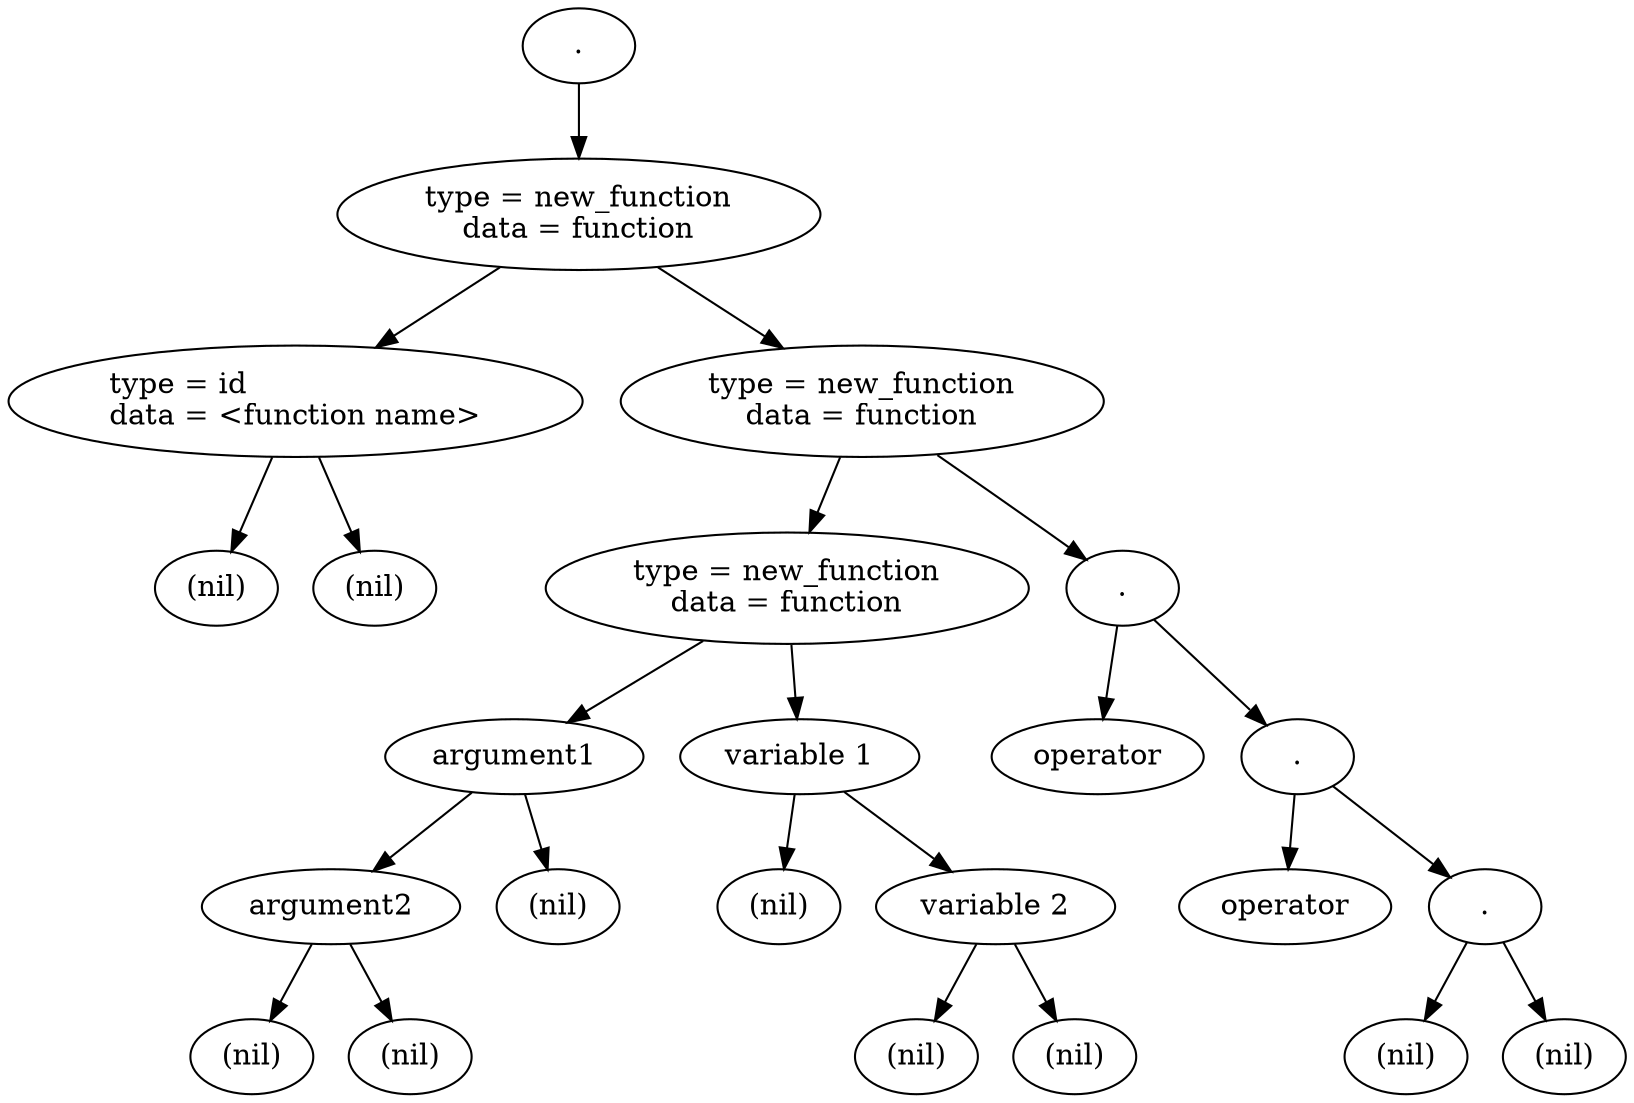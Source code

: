digraph graf
{
    function_name [label="type = id\ldata = <function name>"];
    new_function1 [label="type = new_function\ldata = function"];
    new_function2 [label="type = new_function\ldata = function"];
    new_function3 [label="type = new_function\ldata = function"];
    arg1 [label="argument1"];
    arg2 [label="argument2"];
    var1 [label="variable 1"];
    NULL4 [label="(nil)"];
    var2 [label="variable 2"];
    dot2 [label="."];
    operator1 [label="operator"];
    operator2 [label="operator"];
    dot1 [label="."];
    dot3 [label="."];
    dot4 [label="."];
    NULL1 [label="(nil)"];
    NULL2 [label="(nil)"];
    NULL3 [label="(nil)"];

    NULL5 [label="(nil)"];
    NULL6 [label="(nil)"];
    NULL7 [label="(nil)"];
    NULL8 [label="(nil)"];
    NULL9 [label="(nil)"];
    NULL10 [label="(nil)"];
    function_name->NULL7;
    function_name->NULL8;
    dot4->NULL9;
    dot4->NULL10;

    dot1->new_function1;
    new_function1->new_function2;
    new_function1->function_name;
    new_function2->dot2;
    new_function2->new_function3;
    new_function3->arg1;
    arg1->arg2;
    arg1->NULL1;
    arg2->NULL2;
    arg2->NULL3;
    new_function3->var1;
    var1->var2;
    var1->NULL4;

    var2->NULL5;
    var2->NULL6;

    dot2->operator1;
    dot3->operator2;
    dot2->dot3;
    dot3->dot4;

}
